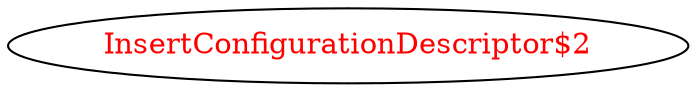 digraph dependencyGraph {
 concentrate=true;
 ranksep="2.0";
 rankdir="LR"; 
 splines="ortho";
"InsertConfigurationDescriptor$2" [fontcolor="red"];
}